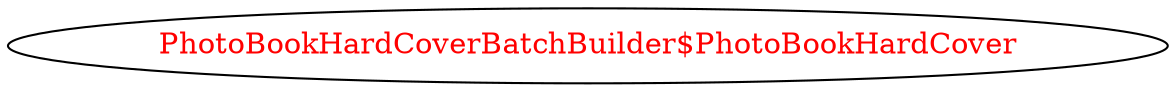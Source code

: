 digraph dependencyGraph {
 concentrate=true;
 ranksep="2.0";
 rankdir="LR"; 
 splines="ortho";
"PhotoBookHardCoverBatchBuilder$PhotoBookHardCover" [fontcolor="red"];
}